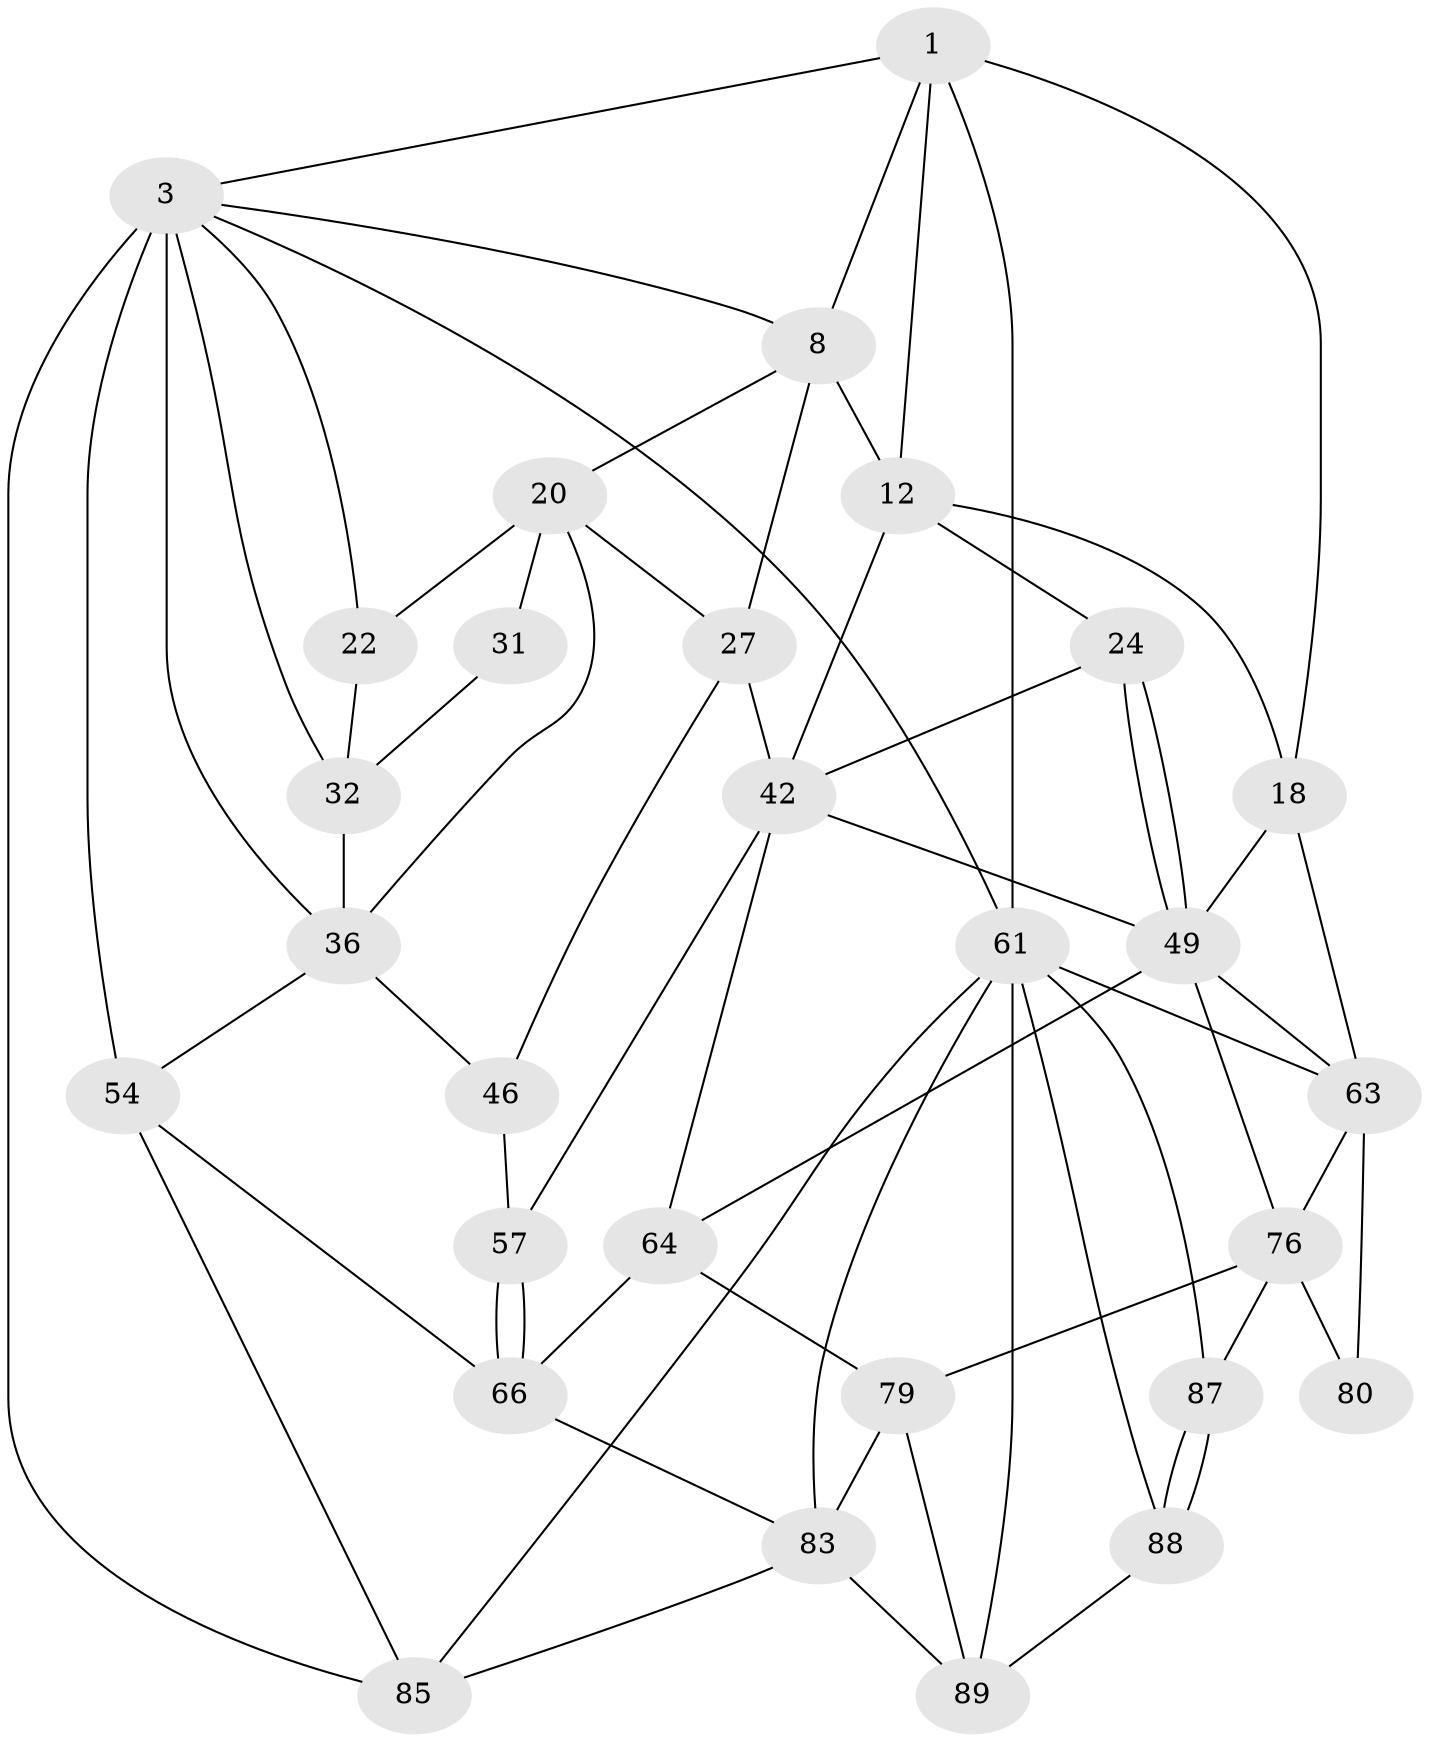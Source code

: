 // original degree distribution, {3: 0.020202020202020204, 6: 0.21212121212121213, 4: 0.24242424242424243, 5: 0.5252525252525253}
// Generated by graph-tools (version 1.1) at 2025/21/03/04/25 18:21:27]
// undirected, 29 vertices, 66 edges
graph export_dot {
graph [start="1"]
  node [color=gray90,style=filled];
  1 [pos="+0.820410241713683+0",super="+2+6"];
  3 [pos="+0+0",super="+4+39+70"];
  8 [pos="+0.7242139452717298+0.11861527325534386",super="+16+9"];
  12 [pos="+0.8790581604904689+0.13716719346379772",super="+17+13"];
  18 [pos="+1+0.18397391660747295",super="+52"];
  20 [pos="+0.37839336309143806+0.14140859075651496",super="+21+29"];
  22 [pos="+0.14322579457382983+0.13952797126488592"];
  24 [pos="+0.8799794876386796+0.3171837963708569",super="+25"];
  27 [pos="+0.5938450750164369+0.28172046093026254",super="+28+45"];
  31 [pos="+0.2167149853717729+0.2909784072371717"];
  32 [pos="+0.2012782518718475+0.2887897322198792",super="+33"];
  36 [pos="+0.26041345889076045+0.4731946722812745",super="+48+37"];
  42 [pos="+0.687810266155366+0.451847508565661",super="+43"];
  46 [pos="+0.48950288851305335+0.4206429238242097",super="+47"];
  49 [pos="+0.8886427531377686+0.4123683530802107",super="+50+53"];
  54 [pos="+0.22131218393763497+0.6105852998418397",super="+55+75"];
  57 [pos="+0.49535158929135203+0.5966971511004954"];
  61 [pos="+1+1",super="+97+62+95"];
  63 [pos="+1+0.7920617071027106",super="+69"];
  64 [pos="+0.6809124201106221+0.5897883831993783",super="+65"];
  66 [pos="+0.5159055153959821+0.6276263347507319",super="+74"];
  76 [pos="+0.7281812458516752+0.6703237554505128",super="+77"];
  79 [pos="+0.6537333782938132+0.7856140145249035",super="+81"];
  80 [pos="+0.8581575782772934+0.7792754162724059"];
  83 [pos="+0.48429297719675113+0.7846235979829709",super="+84+94"];
  85 [pos="+0.22653122767077047+0.9722787180444787",super="+91"];
  87 [pos="+0.8251338759719143+0.8674459677857354",super="+92"];
  88 [pos="+0.8138512919194035+0.880583924796267"];
  89 [pos="+0.7785903556691504+0.8962291468509417",super="+90"];
  1 -- 18;
  1 -- 3;
  1 -- 61;
  1 -- 8;
  1 -- 12 [weight=2];
  3 -- 22;
  3 -- 8;
  3 -- 32;
  3 -- 54 [weight=4];
  3 -- 36;
  3 -- 85;
  3 -- 61;
  8 -- 20;
  8 -- 27;
  8 -- 12 [weight=2];
  12 -- 24 [weight=2];
  12 -- 18;
  12 -- 42;
  18 -- 63;
  18 -- 49;
  20 -- 22;
  20 -- 31 [weight=2];
  20 -- 27;
  20 -- 36;
  22 -- 32;
  24 -- 49;
  24 -- 49;
  24 -- 42;
  27 -- 46 [weight=2];
  27 -- 42;
  31 -- 32;
  32 -- 36 [weight=2];
  36 -- 54;
  36 -- 46;
  42 -- 64;
  42 -- 57;
  42 -- 49;
  46 -- 57;
  49 -- 64;
  49 -- 76;
  49 -- 63 [weight=2];
  54 -- 66;
  54 -- 85;
  57 -- 66;
  57 -- 66;
  61 -- 88;
  61 -- 89 [weight=2];
  61 -- 87 [weight=2];
  61 -- 63;
  61 -- 83;
  61 -- 85;
  63 -- 80;
  63 -- 76;
  64 -- 66;
  64 -- 79;
  66 -- 83;
  76 -- 80 [weight=2];
  76 -- 79;
  76 -- 87;
  79 -- 89 [weight=2];
  79 -- 83;
  83 -- 89;
  83 -- 85;
  87 -- 88;
  87 -- 88;
  88 -- 89;
}
